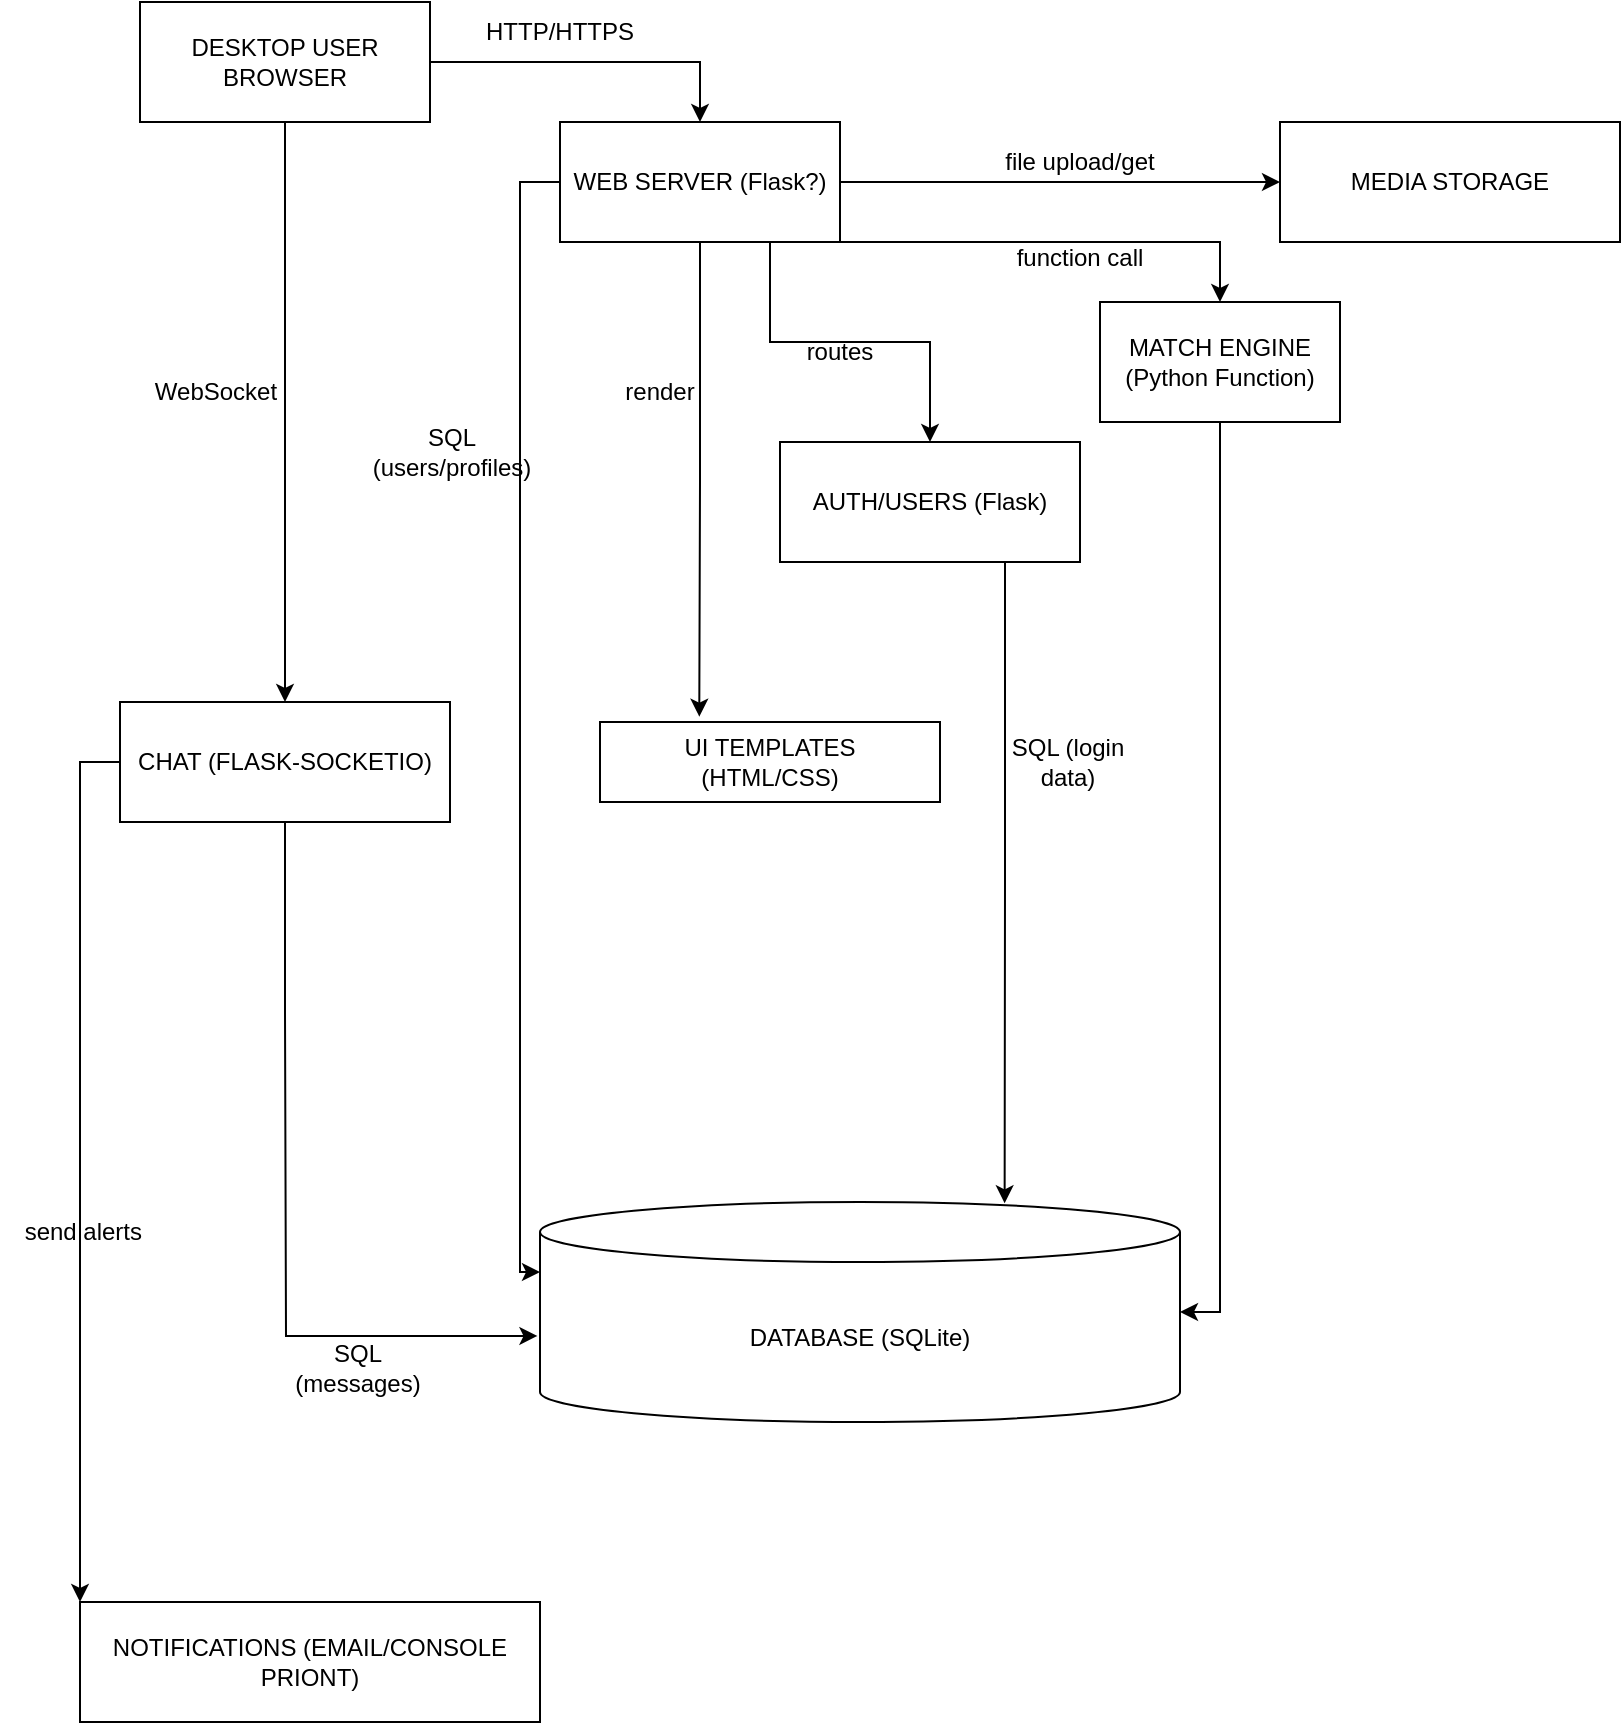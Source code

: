 <mxfile version="28.2.3">
  <diagram name="Page-1" id="n2TPvk8WiHe2kUSQtpZe">
    <mxGraphModel dx="2066" dy="1111" grid="1" gridSize="10" guides="1" tooltips="1" connect="1" arrows="1" fold="1" page="1" pageScale="1" pageWidth="850" pageHeight="1100" math="0" shadow="0">
      <root>
        <mxCell id="0" />
        <mxCell id="1" parent="0" />
        <mxCell id="KtcVkzaicOYjSMOJR-tm-6" style="edgeStyle=orthogonalEdgeStyle;rounded=0;orthogonalLoop=1;jettySize=auto;html=1;exitX=1;exitY=0.5;exitDx=0;exitDy=0;entryX=0.5;entryY=0;entryDx=0;entryDy=0;" edge="1" parent="1" source="KtcVkzaicOYjSMOJR-tm-1" target="KtcVkzaicOYjSMOJR-tm-2">
          <mxGeometry relative="1" as="geometry" />
        </mxCell>
        <mxCell id="KtcVkzaicOYjSMOJR-tm-8" style="edgeStyle=orthogonalEdgeStyle;rounded=0;orthogonalLoop=1;jettySize=auto;html=1;exitX=0.5;exitY=1;exitDx=0;exitDy=0;entryX=0.5;entryY=0;entryDx=0;entryDy=0;" edge="1" parent="1" source="KtcVkzaicOYjSMOJR-tm-1" target="KtcVkzaicOYjSMOJR-tm-7">
          <mxGeometry relative="1" as="geometry" />
        </mxCell>
        <mxCell id="KtcVkzaicOYjSMOJR-tm-1" value="DESKTOP USER BROWSER" style="rounded=0;whiteSpace=wrap;html=1;" vertex="1" parent="1">
          <mxGeometry x="70" y="40" width="145" height="60" as="geometry" />
        </mxCell>
        <mxCell id="KtcVkzaicOYjSMOJR-tm-12" style="edgeStyle=orthogonalEdgeStyle;rounded=0;orthogonalLoop=1;jettySize=auto;html=1;exitX=1;exitY=0.5;exitDx=0;exitDy=0;" edge="1" parent="1" source="KtcVkzaicOYjSMOJR-tm-2">
          <mxGeometry relative="1" as="geometry">
            <mxPoint x="640" y="130" as="targetPoint" />
          </mxGeometry>
        </mxCell>
        <mxCell id="KtcVkzaicOYjSMOJR-tm-22" style="edgeStyle=orthogonalEdgeStyle;rounded=0;orthogonalLoop=1;jettySize=auto;html=1;exitX=1;exitY=1;exitDx=0;exitDy=0;entryX=0.5;entryY=0;entryDx=0;entryDy=0;" edge="1" parent="1" source="KtcVkzaicOYjSMOJR-tm-2" target="KtcVkzaicOYjSMOJR-tm-20">
          <mxGeometry relative="1" as="geometry">
            <mxPoint x="610" y="160" as="targetPoint" />
            <Array as="points">
              <mxPoint x="610" y="160" />
            </Array>
          </mxGeometry>
        </mxCell>
        <mxCell id="KtcVkzaicOYjSMOJR-tm-27" style="edgeStyle=orthogonalEdgeStyle;rounded=0;orthogonalLoop=1;jettySize=auto;html=1;exitX=0.75;exitY=1;exitDx=0;exitDy=0;entryX=0.5;entryY=0;entryDx=0;entryDy=0;" edge="1" parent="1" source="KtcVkzaicOYjSMOJR-tm-2" target="KtcVkzaicOYjSMOJR-tm-25">
          <mxGeometry relative="1" as="geometry" />
        </mxCell>
        <mxCell id="KtcVkzaicOYjSMOJR-tm-2" value="WEB SERVER (Flask?)" style="rounded=0;whiteSpace=wrap;html=1;" vertex="1" parent="1">
          <mxGeometry x="280" y="100" width="140" height="60" as="geometry" />
        </mxCell>
        <mxCell id="KtcVkzaicOYjSMOJR-tm-19" style="edgeStyle=orthogonalEdgeStyle;rounded=0;orthogonalLoop=1;jettySize=auto;html=1;exitX=0;exitY=0.5;exitDx=0;exitDy=0;entryX=0;entryY=0;entryDx=0;entryDy=0;" edge="1" parent="1" source="KtcVkzaicOYjSMOJR-tm-7" target="KtcVkzaicOYjSMOJR-tm-17">
          <mxGeometry relative="1" as="geometry" />
        </mxCell>
        <mxCell id="KtcVkzaicOYjSMOJR-tm-7" value="CHAT (FLASK-SOCKETIO)" style="rounded=0;whiteSpace=wrap;html=1;" vertex="1" parent="1">
          <mxGeometry x="60" y="390" width="165" height="60" as="geometry" />
        </mxCell>
        <mxCell id="KtcVkzaicOYjSMOJR-tm-9" value="WebSocket" style="text;html=1;align=center;verticalAlign=middle;whiteSpace=wrap;rounded=0;" vertex="1" parent="1">
          <mxGeometry x="78" y="220" width="60" height="30" as="geometry" />
        </mxCell>
        <mxCell id="KtcVkzaicOYjSMOJR-tm-10" value="HTTP/HTTPS" style="text;html=1;align=center;verticalAlign=middle;whiteSpace=wrap;rounded=0;" vertex="1" parent="1">
          <mxGeometry x="250" y="40" width="60" height="30" as="geometry" />
        </mxCell>
        <mxCell id="KtcVkzaicOYjSMOJR-tm-11" value="MEDIA STORAGE" style="rounded=0;whiteSpace=wrap;html=1;" vertex="1" parent="1">
          <mxGeometry x="640" y="100" width="170" height="60" as="geometry" />
        </mxCell>
        <mxCell id="KtcVkzaicOYjSMOJR-tm-13" value="file upload/get" style="text;html=1;align=center;verticalAlign=middle;whiteSpace=wrap;rounded=0;" vertex="1" parent="1">
          <mxGeometry x="490" y="105" width="100" height="30" as="geometry" />
        </mxCell>
        <mxCell id="KtcVkzaicOYjSMOJR-tm-14" value="DATABASE (SQLite)" style="shape=cylinder3;whiteSpace=wrap;html=1;boundedLbl=1;backgroundOutline=1;size=15;" vertex="1" parent="1">
          <mxGeometry x="270" y="640" width="320" height="110" as="geometry" />
        </mxCell>
        <mxCell id="KtcVkzaicOYjSMOJR-tm-15" style="edgeStyle=orthogonalEdgeStyle;rounded=0;orthogonalLoop=1;jettySize=auto;html=1;exitX=0.5;exitY=1;exitDx=0;exitDy=0;entryX=-0.004;entryY=0.609;entryDx=0;entryDy=0;entryPerimeter=0;" edge="1" parent="1" source="KtcVkzaicOYjSMOJR-tm-7" target="KtcVkzaicOYjSMOJR-tm-14">
          <mxGeometry relative="1" as="geometry">
            <Array as="points">
              <mxPoint x="143" y="545" />
              <mxPoint x="143" y="707" />
            </Array>
          </mxGeometry>
        </mxCell>
        <mxCell id="KtcVkzaicOYjSMOJR-tm-17" value="NOTIFICATIONS (EMAIL/CONSOLE PRIONT)" style="rounded=0;whiteSpace=wrap;html=1;" vertex="1" parent="1">
          <mxGeometry x="40" y="840" width="230" height="60" as="geometry" />
        </mxCell>
        <mxCell id="KtcVkzaicOYjSMOJR-tm-20" value="MATCH ENGINE (Python Function)" style="rounded=0;whiteSpace=wrap;html=1;" vertex="1" parent="1">
          <mxGeometry x="550" y="190" width="120" height="60" as="geometry" />
        </mxCell>
        <mxCell id="KtcVkzaicOYjSMOJR-tm-23" value="function call" style="text;html=1;align=center;verticalAlign=middle;whiteSpace=wrap;rounded=0;" vertex="1" parent="1">
          <mxGeometry x="500" y="153" width="80" height="30" as="geometry" />
        </mxCell>
        <mxCell id="KtcVkzaicOYjSMOJR-tm-25" value="AUTH/USERS (Flask)" style="rounded=0;whiteSpace=wrap;html=1;" vertex="1" parent="1">
          <mxGeometry x="390" y="260" width="150" height="60" as="geometry" />
        </mxCell>
        <mxCell id="KtcVkzaicOYjSMOJR-tm-28" value="routes" style="text;html=1;align=center;verticalAlign=middle;whiteSpace=wrap;rounded=0;" vertex="1" parent="1">
          <mxGeometry x="390" y="200" width="60" height="30" as="geometry" />
        </mxCell>
        <mxCell id="KtcVkzaicOYjSMOJR-tm-30" value="&amp;nbsp; &amp;nbsp;send alerts&amp;nbsp;&amp;nbsp;" style="text;html=1;align=center;verticalAlign=middle;whiteSpace=wrap;rounded=0;" vertex="1" parent="1">
          <mxGeometry y="640" width="80" height="30" as="geometry" />
        </mxCell>
        <mxCell id="KtcVkzaicOYjSMOJR-tm-31" style="edgeStyle=orthogonalEdgeStyle;rounded=0;orthogonalLoop=1;jettySize=auto;html=1;exitX=0;exitY=0.5;exitDx=0;exitDy=0;entryX=0;entryY=0;entryDx=0;entryDy=35;entryPerimeter=0;" edge="1" parent="1" source="KtcVkzaicOYjSMOJR-tm-2" target="KtcVkzaicOYjSMOJR-tm-14">
          <mxGeometry relative="1" as="geometry" />
        </mxCell>
        <mxCell id="KtcVkzaicOYjSMOJR-tm-32" value="SQL (users/profiles)" style="text;html=1;align=center;verticalAlign=middle;whiteSpace=wrap;rounded=0;" vertex="1" parent="1">
          <mxGeometry x="191" y="250" width="70" height="30" as="geometry" />
        </mxCell>
        <mxCell id="KtcVkzaicOYjSMOJR-tm-33" style="edgeStyle=orthogonalEdgeStyle;rounded=0;orthogonalLoop=1;jettySize=auto;html=1;exitX=0.5;exitY=1;exitDx=0;exitDy=0;entryX=1;entryY=0.5;entryDx=0;entryDy=0;entryPerimeter=0;" edge="1" parent="1" source="KtcVkzaicOYjSMOJR-tm-20" target="KtcVkzaicOYjSMOJR-tm-14">
          <mxGeometry relative="1" as="geometry" />
        </mxCell>
        <mxCell id="KtcVkzaicOYjSMOJR-tm-34" value="SQL (messages)" style="text;html=1;align=center;verticalAlign=middle;whiteSpace=wrap;rounded=0;" vertex="1" parent="1">
          <mxGeometry x="149" y="708" width="60" height="30" as="geometry" />
        </mxCell>
        <mxCell id="KtcVkzaicOYjSMOJR-tm-37" style="edgeStyle=orthogonalEdgeStyle;rounded=0;orthogonalLoop=1;jettySize=auto;html=1;exitX=0.75;exitY=1;exitDx=0;exitDy=0;entryX=0.726;entryY=0.006;entryDx=0;entryDy=0;entryPerimeter=0;" edge="1" parent="1" source="KtcVkzaicOYjSMOJR-tm-25" target="KtcVkzaicOYjSMOJR-tm-14">
          <mxGeometry relative="1" as="geometry" />
        </mxCell>
        <mxCell id="KtcVkzaicOYjSMOJR-tm-38" value="SQL (login data)" style="text;html=1;align=center;verticalAlign=middle;whiteSpace=wrap;rounded=0;" vertex="1" parent="1">
          <mxGeometry x="504" y="405" width="60" height="30" as="geometry" />
        </mxCell>
        <mxCell id="KtcVkzaicOYjSMOJR-tm-39" value="&lt;div&gt;UI TEMPLATES&lt;/div&gt;&lt;div&gt;(HTML/CSS)&lt;/div&gt;" style="rounded=0;whiteSpace=wrap;html=1;" vertex="1" parent="1">
          <mxGeometry x="300" y="400" width="170" height="40" as="geometry" />
        </mxCell>
        <mxCell id="KtcVkzaicOYjSMOJR-tm-41" value="render" style="text;html=1;align=center;verticalAlign=middle;whiteSpace=wrap;rounded=0;" vertex="1" parent="1">
          <mxGeometry x="300" y="220" width="60" height="30" as="geometry" />
        </mxCell>
        <mxCell id="KtcVkzaicOYjSMOJR-tm-43" style="edgeStyle=orthogonalEdgeStyle;rounded=0;orthogonalLoop=1;jettySize=auto;html=1;exitX=0.5;exitY=1;exitDx=0;exitDy=0;entryX=0.292;entryY=-0.067;entryDx=0;entryDy=0;entryPerimeter=0;" edge="1" parent="1" source="KtcVkzaicOYjSMOJR-tm-2" target="KtcVkzaicOYjSMOJR-tm-39">
          <mxGeometry relative="1" as="geometry" />
        </mxCell>
      </root>
    </mxGraphModel>
  </diagram>
</mxfile>
